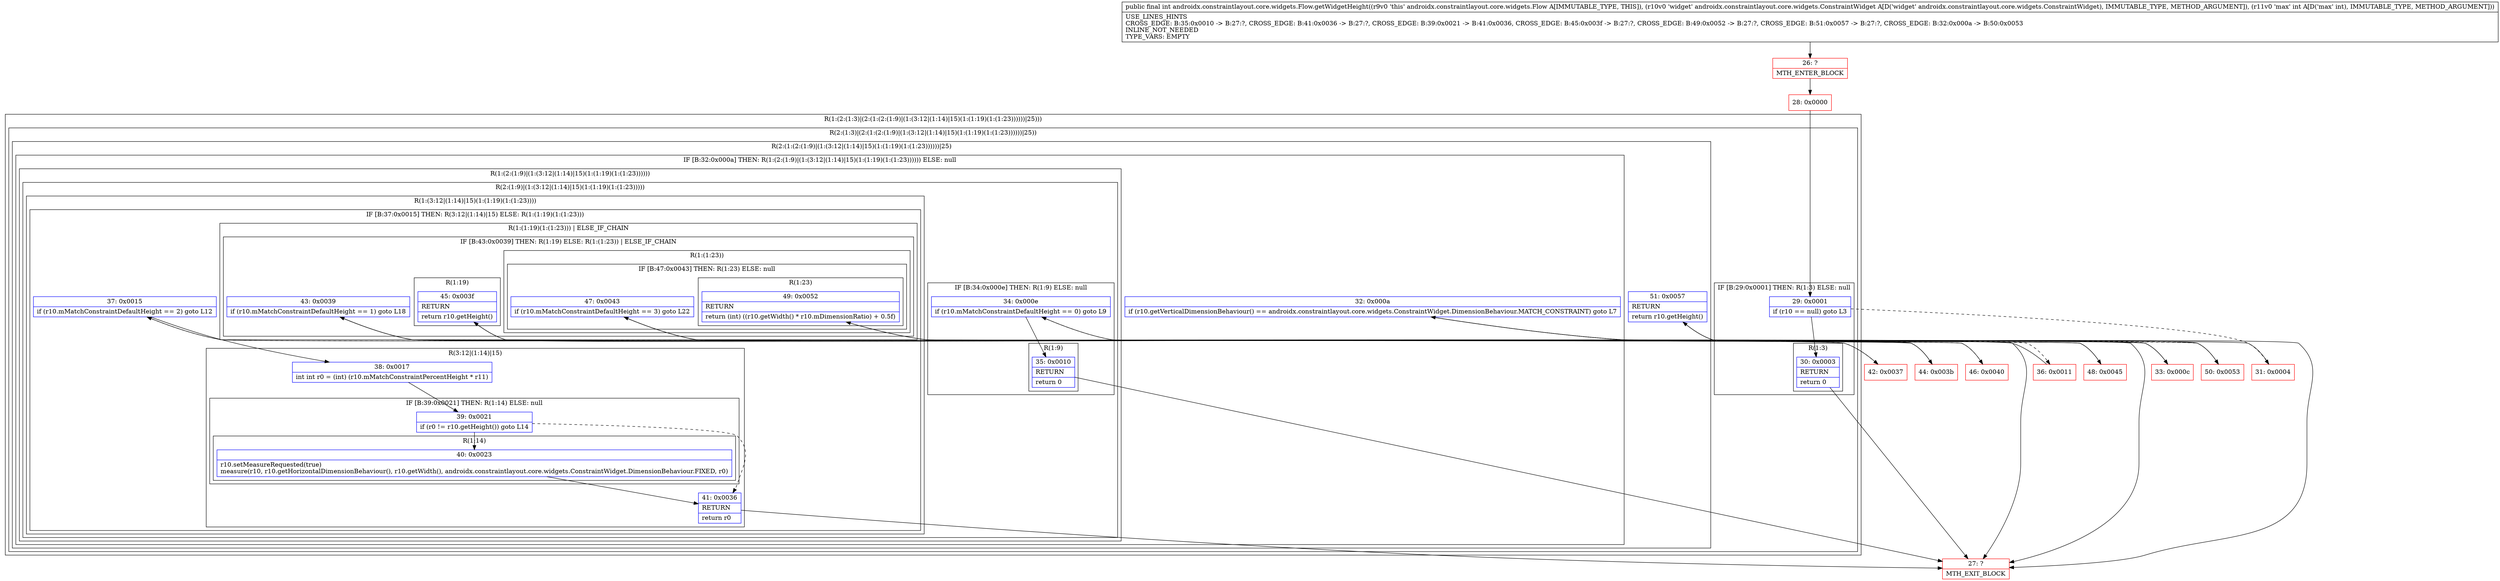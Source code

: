 digraph "CFG forandroidx.constraintlayout.core.widgets.Flow.getWidgetHeight(Landroidx\/constraintlayout\/core\/widgets\/ConstraintWidget;I)I" {
subgraph cluster_Region_594685391 {
label = "R(1:(2:(1:3)|(2:(1:(2:(1:9)|(1:(3:12|(1:14)|15)(1:(1:19)(1:(1:23))))))|25)))";
node [shape=record,color=blue];
subgraph cluster_Region_1525358115 {
label = "R(2:(1:3)|(2:(1:(2:(1:9)|(1:(3:12|(1:14)|15)(1:(1:19)(1:(1:23))))))|25))";
node [shape=record,color=blue];
subgraph cluster_IfRegion_188792318 {
label = "IF [B:29:0x0001] THEN: R(1:3) ELSE: null";
node [shape=record,color=blue];
Node_29 [shape=record,label="{29\:\ 0x0001|if (r10 == null) goto L3\l}"];
subgraph cluster_Region_649133370 {
label = "R(1:3)";
node [shape=record,color=blue];
Node_30 [shape=record,label="{30\:\ 0x0003|RETURN\l|return 0\l}"];
}
}
subgraph cluster_Region_337551478 {
label = "R(2:(1:(2:(1:9)|(1:(3:12|(1:14)|15)(1:(1:19)(1:(1:23))))))|25)";
node [shape=record,color=blue];
subgraph cluster_IfRegion_369540816 {
label = "IF [B:32:0x000a] THEN: R(1:(2:(1:9)|(1:(3:12|(1:14)|15)(1:(1:19)(1:(1:23)))))) ELSE: null";
node [shape=record,color=blue];
Node_32 [shape=record,label="{32\:\ 0x000a|if (r10.getVerticalDimensionBehaviour() == androidx.constraintlayout.core.widgets.ConstraintWidget.DimensionBehaviour.MATCH_CONSTRAINT) goto L7\l}"];
subgraph cluster_Region_405233315 {
label = "R(1:(2:(1:9)|(1:(3:12|(1:14)|15)(1:(1:19)(1:(1:23))))))";
node [shape=record,color=blue];
subgraph cluster_Region_962542000 {
label = "R(2:(1:9)|(1:(3:12|(1:14)|15)(1:(1:19)(1:(1:23)))))";
node [shape=record,color=blue];
subgraph cluster_IfRegion_1487086589 {
label = "IF [B:34:0x000e] THEN: R(1:9) ELSE: null";
node [shape=record,color=blue];
Node_34 [shape=record,label="{34\:\ 0x000e|if (r10.mMatchConstraintDefaultHeight == 0) goto L9\l}"];
subgraph cluster_Region_2070996487 {
label = "R(1:9)";
node [shape=record,color=blue];
Node_35 [shape=record,label="{35\:\ 0x0010|RETURN\l|return 0\l}"];
}
}
subgraph cluster_Region_1493204364 {
label = "R(1:(3:12|(1:14)|15)(1:(1:19)(1:(1:23))))";
node [shape=record,color=blue];
subgraph cluster_IfRegion_433212837 {
label = "IF [B:37:0x0015] THEN: R(3:12|(1:14)|15) ELSE: R(1:(1:19)(1:(1:23)))";
node [shape=record,color=blue];
Node_37 [shape=record,label="{37\:\ 0x0015|if (r10.mMatchConstraintDefaultHeight == 2) goto L12\l}"];
subgraph cluster_Region_302323371 {
label = "R(3:12|(1:14)|15)";
node [shape=record,color=blue];
Node_38 [shape=record,label="{38\:\ 0x0017|int int r0 = (int) (r10.mMatchConstraintPercentHeight * r11)\l}"];
subgraph cluster_IfRegion_1194556095 {
label = "IF [B:39:0x0021] THEN: R(1:14) ELSE: null";
node [shape=record,color=blue];
Node_39 [shape=record,label="{39\:\ 0x0021|if (r0 != r10.getHeight()) goto L14\l}"];
subgraph cluster_Region_2004588789 {
label = "R(1:14)";
node [shape=record,color=blue];
Node_40 [shape=record,label="{40\:\ 0x0023|r10.setMeasureRequested(true)\lmeasure(r10, r10.getHorizontalDimensionBehaviour(), r10.getWidth(), androidx.constraintlayout.core.widgets.ConstraintWidget.DimensionBehaviour.FIXED, r0)\l}"];
}
}
Node_41 [shape=record,label="{41\:\ 0x0036|RETURN\l|return r0\l}"];
}
subgraph cluster_Region_1479485865 {
label = "R(1:(1:19)(1:(1:23))) | ELSE_IF_CHAIN\l";
node [shape=record,color=blue];
subgraph cluster_IfRegion_613657717 {
label = "IF [B:43:0x0039] THEN: R(1:19) ELSE: R(1:(1:23)) | ELSE_IF_CHAIN\l";
node [shape=record,color=blue];
Node_43 [shape=record,label="{43\:\ 0x0039|if (r10.mMatchConstraintDefaultHeight == 1) goto L18\l}"];
subgraph cluster_Region_2124765558 {
label = "R(1:19)";
node [shape=record,color=blue];
Node_45 [shape=record,label="{45\:\ 0x003f|RETURN\l|return r10.getHeight()\l}"];
}
subgraph cluster_Region_1964088418 {
label = "R(1:(1:23))";
node [shape=record,color=blue];
subgraph cluster_IfRegion_1423081736 {
label = "IF [B:47:0x0043] THEN: R(1:23) ELSE: null";
node [shape=record,color=blue];
Node_47 [shape=record,label="{47\:\ 0x0043|if (r10.mMatchConstraintDefaultHeight == 3) goto L22\l}"];
subgraph cluster_Region_1838907363 {
label = "R(1:23)";
node [shape=record,color=blue];
Node_49 [shape=record,label="{49\:\ 0x0052|RETURN\l|return (int) ((r10.getWidth() * r10.mDimensionRatio) + 0.5f)\l}"];
}
}
}
}
}
}
}
}
}
}
Node_51 [shape=record,label="{51\:\ 0x0057|RETURN\l|return r10.getHeight()\l}"];
}
}
}
Node_26 [shape=record,color=red,label="{26\:\ ?|MTH_ENTER_BLOCK\l}"];
Node_28 [shape=record,color=red,label="{28\:\ 0x0000}"];
Node_27 [shape=record,color=red,label="{27\:\ ?|MTH_EXIT_BLOCK\l}"];
Node_31 [shape=record,color=red,label="{31\:\ 0x0004}"];
Node_33 [shape=record,color=red,label="{33\:\ 0x000c}"];
Node_36 [shape=record,color=red,label="{36\:\ 0x0011}"];
Node_42 [shape=record,color=red,label="{42\:\ 0x0037}"];
Node_44 [shape=record,color=red,label="{44\:\ 0x003b}"];
Node_46 [shape=record,color=red,label="{46\:\ 0x0040}"];
Node_48 [shape=record,color=red,label="{48\:\ 0x0045}"];
Node_50 [shape=record,color=red,label="{50\:\ 0x0053}"];
MethodNode[shape=record,label="{public final int androidx.constraintlayout.core.widgets.Flow.getWidgetHeight((r9v0 'this' androidx.constraintlayout.core.widgets.Flow A[IMMUTABLE_TYPE, THIS]), (r10v0 'widget' androidx.constraintlayout.core.widgets.ConstraintWidget A[D('widget' androidx.constraintlayout.core.widgets.ConstraintWidget), IMMUTABLE_TYPE, METHOD_ARGUMENT]), (r11v0 'max' int A[D('max' int), IMMUTABLE_TYPE, METHOD_ARGUMENT]))  | USE_LINES_HINTS\lCROSS_EDGE: B:35:0x0010 \-\> B:27:?, CROSS_EDGE: B:41:0x0036 \-\> B:27:?, CROSS_EDGE: B:39:0x0021 \-\> B:41:0x0036, CROSS_EDGE: B:45:0x003f \-\> B:27:?, CROSS_EDGE: B:49:0x0052 \-\> B:27:?, CROSS_EDGE: B:51:0x0057 \-\> B:27:?, CROSS_EDGE: B:32:0x000a \-\> B:50:0x0053\lINLINE_NOT_NEEDED\lTYPE_VARS: EMPTY\l}"];
MethodNode -> Node_26;Node_29 -> Node_30;
Node_29 -> Node_31[style=dashed];
Node_30 -> Node_27;
Node_32 -> Node_33;
Node_32 -> Node_50[style=dashed];
Node_34 -> Node_35;
Node_34 -> Node_36[style=dashed];
Node_35 -> Node_27;
Node_37 -> Node_38;
Node_37 -> Node_42[style=dashed];
Node_38 -> Node_39;
Node_39 -> Node_40;
Node_39 -> Node_41[style=dashed];
Node_40 -> Node_41;
Node_41 -> Node_27;
Node_43 -> Node_44;
Node_43 -> Node_46[style=dashed];
Node_45 -> Node_27;
Node_47 -> Node_48;
Node_47 -> Node_50[style=dashed];
Node_49 -> Node_27;
Node_51 -> Node_27;
Node_26 -> Node_28;
Node_28 -> Node_29;
Node_31 -> Node_32;
Node_33 -> Node_34;
Node_36 -> Node_37;
Node_42 -> Node_43;
Node_44 -> Node_45;
Node_46 -> Node_47;
Node_48 -> Node_49;
Node_50 -> Node_51;
}

